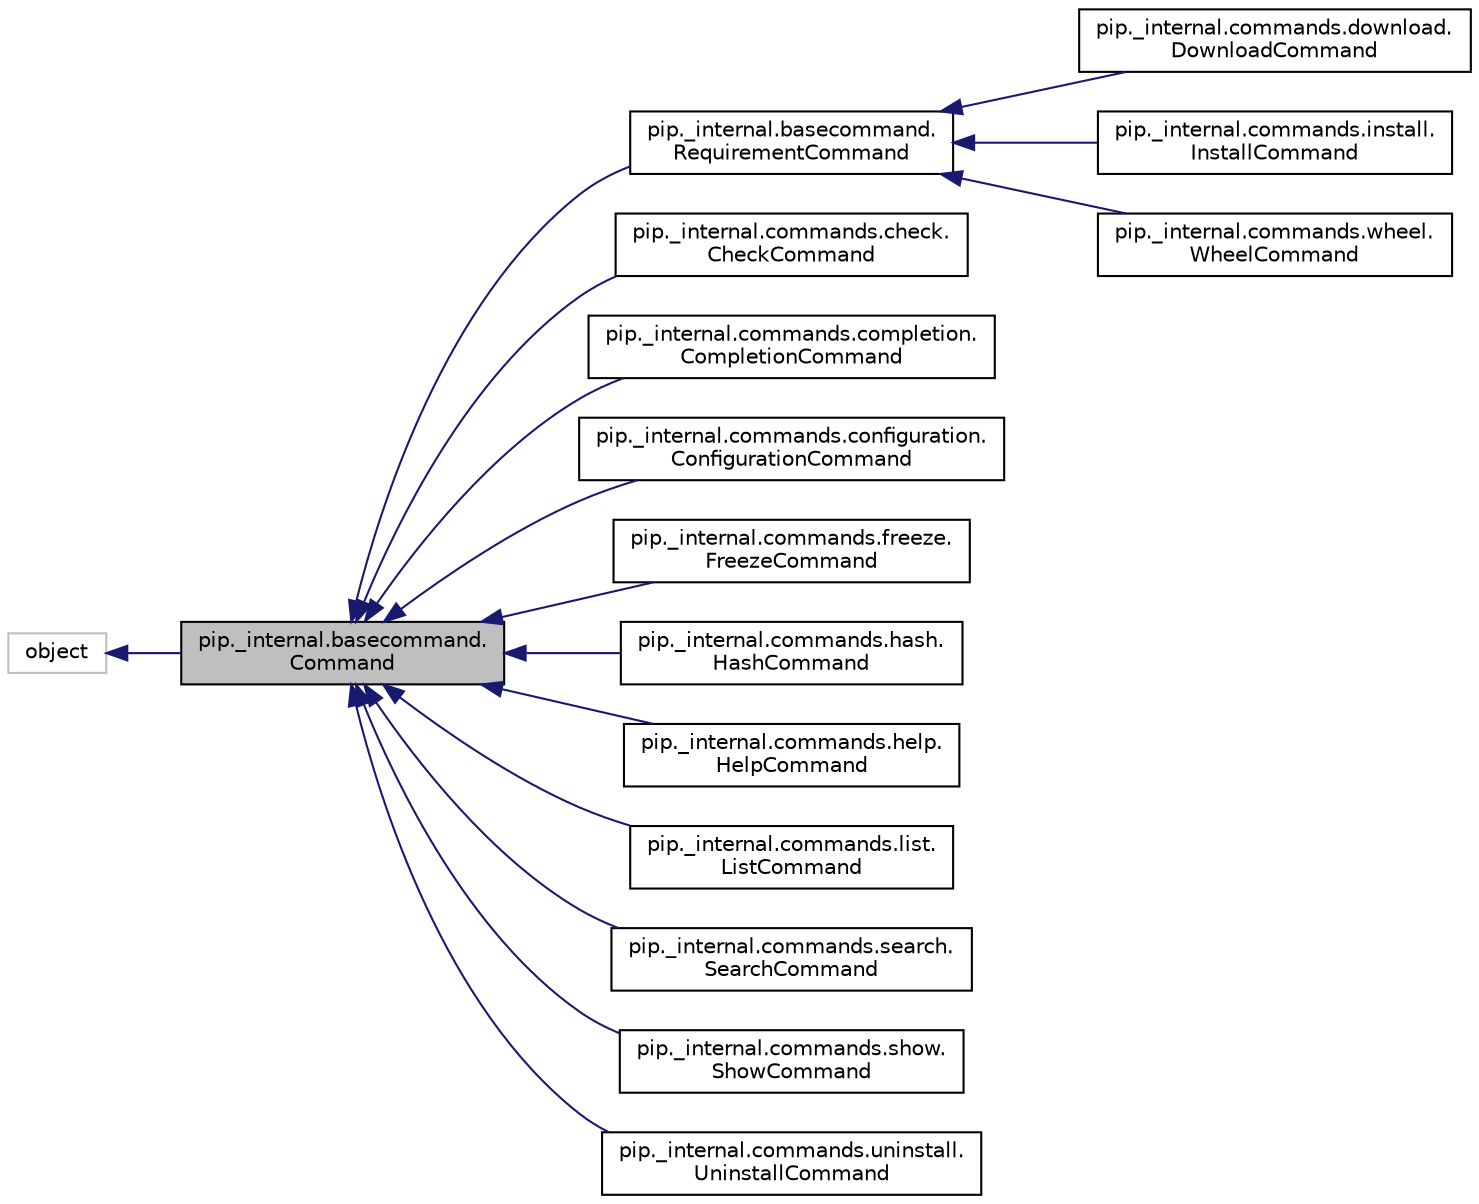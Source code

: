 digraph "pip._internal.basecommand.Command"
{
  edge [fontname="Helvetica",fontsize="10",labelfontname="Helvetica",labelfontsize="10"];
  node [fontname="Helvetica",fontsize="10",shape=record];
  rankdir="LR";
  Node0 [label="pip._internal.basecommand.\lCommand",height=0.2,width=0.4,color="black", fillcolor="grey75", style="filled", fontcolor="black"];
  Node1 -> Node0 [dir="back",color="midnightblue",fontsize="10",style="solid",fontname="Helvetica"];
  Node1 [label="object",height=0.2,width=0.4,color="grey75", fillcolor="white", style="filled"];
  Node0 -> Node2 [dir="back",color="midnightblue",fontsize="10",style="solid",fontname="Helvetica"];
  Node2 [label="pip._internal.basecommand.\lRequirementCommand",height=0.2,width=0.4,color="black", fillcolor="white", style="filled",URL="$classpip_1_1__internal_1_1basecommand_1_1_requirement_command.html"];
  Node2 -> Node3 [dir="back",color="midnightblue",fontsize="10",style="solid",fontname="Helvetica"];
  Node3 [label="pip._internal.commands.download.\lDownloadCommand",height=0.2,width=0.4,color="black", fillcolor="white", style="filled",URL="$classpip_1_1__internal_1_1commands_1_1download_1_1_download_command.html"];
  Node2 -> Node4 [dir="back",color="midnightblue",fontsize="10",style="solid",fontname="Helvetica"];
  Node4 [label="pip._internal.commands.install.\lInstallCommand",height=0.2,width=0.4,color="black", fillcolor="white", style="filled",URL="$classpip_1_1__internal_1_1commands_1_1install_1_1_install_command.html"];
  Node2 -> Node5 [dir="back",color="midnightblue",fontsize="10",style="solid",fontname="Helvetica"];
  Node5 [label="pip._internal.commands.wheel.\lWheelCommand",height=0.2,width=0.4,color="black", fillcolor="white", style="filled",URL="$classpip_1_1__internal_1_1commands_1_1wheel_1_1_wheel_command.html"];
  Node0 -> Node6 [dir="back",color="midnightblue",fontsize="10",style="solid",fontname="Helvetica"];
  Node6 [label="pip._internal.commands.check.\lCheckCommand",height=0.2,width=0.4,color="black", fillcolor="white", style="filled",URL="$classpip_1_1__internal_1_1commands_1_1check_1_1_check_command.html"];
  Node0 -> Node7 [dir="back",color="midnightblue",fontsize="10",style="solid",fontname="Helvetica"];
  Node7 [label="pip._internal.commands.completion.\lCompletionCommand",height=0.2,width=0.4,color="black", fillcolor="white", style="filled",URL="$classpip_1_1__internal_1_1commands_1_1completion_1_1_completion_command.html"];
  Node0 -> Node8 [dir="back",color="midnightblue",fontsize="10",style="solid",fontname="Helvetica"];
  Node8 [label="pip._internal.commands.configuration.\lConfigurationCommand",height=0.2,width=0.4,color="black", fillcolor="white", style="filled",URL="$classpip_1_1__internal_1_1commands_1_1configuration_1_1_configuration_command.html"];
  Node0 -> Node9 [dir="back",color="midnightblue",fontsize="10",style="solid",fontname="Helvetica"];
  Node9 [label="pip._internal.commands.freeze.\lFreezeCommand",height=0.2,width=0.4,color="black", fillcolor="white", style="filled",URL="$classpip_1_1__internal_1_1commands_1_1freeze_1_1_freeze_command.html"];
  Node0 -> Node10 [dir="back",color="midnightblue",fontsize="10",style="solid",fontname="Helvetica"];
  Node10 [label="pip._internal.commands.hash.\lHashCommand",height=0.2,width=0.4,color="black", fillcolor="white", style="filled",URL="$classpip_1_1__internal_1_1commands_1_1hash_1_1_hash_command.html"];
  Node0 -> Node11 [dir="back",color="midnightblue",fontsize="10",style="solid",fontname="Helvetica"];
  Node11 [label="pip._internal.commands.help.\lHelpCommand",height=0.2,width=0.4,color="black", fillcolor="white", style="filled",URL="$classpip_1_1__internal_1_1commands_1_1help_1_1_help_command.html"];
  Node0 -> Node12 [dir="back",color="midnightblue",fontsize="10",style="solid",fontname="Helvetica"];
  Node12 [label="pip._internal.commands.list.\lListCommand",height=0.2,width=0.4,color="black", fillcolor="white", style="filled",URL="$classpip_1_1__internal_1_1commands_1_1list_1_1_list_command.html"];
  Node0 -> Node13 [dir="back",color="midnightblue",fontsize="10",style="solid",fontname="Helvetica"];
  Node13 [label="pip._internal.commands.search.\lSearchCommand",height=0.2,width=0.4,color="black", fillcolor="white", style="filled",URL="$classpip_1_1__internal_1_1commands_1_1search_1_1_search_command.html"];
  Node0 -> Node14 [dir="back",color="midnightblue",fontsize="10",style="solid",fontname="Helvetica"];
  Node14 [label="pip._internal.commands.show.\lShowCommand",height=0.2,width=0.4,color="black", fillcolor="white", style="filled",URL="$classpip_1_1__internal_1_1commands_1_1show_1_1_show_command.html"];
  Node0 -> Node15 [dir="back",color="midnightblue",fontsize="10",style="solid",fontname="Helvetica"];
  Node15 [label="pip._internal.commands.uninstall.\lUninstallCommand",height=0.2,width=0.4,color="black", fillcolor="white", style="filled",URL="$classpip_1_1__internal_1_1commands_1_1uninstall_1_1_uninstall_command.html"];
}
